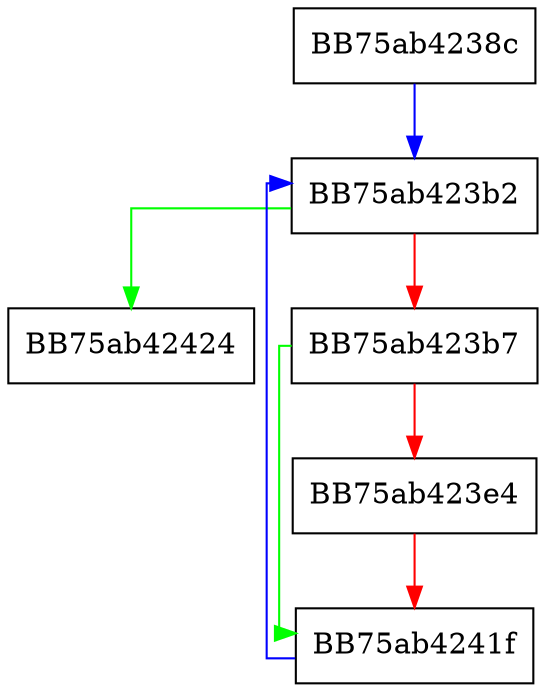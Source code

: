 digraph CopyTo {
  node [shape="box"];
  graph [splines=ortho];
  BB75ab4238c -> BB75ab423b2 [color="blue"];
  BB75ab423b2 -> BB75ab42424 [color="green"];
  BB75ab423b2 -> BB75ab423b7 [color="red"];
  BB75ab423b7 -> BB75ab4241f [color="green"];
  BB75ab423b7 -> BB75ab423e4 [color="red"];
  BB75ab423e4 -> BB75ab4241f [color="red"];
  BB75ab4241f -> BB75ab423b2 [color="blue"];
}